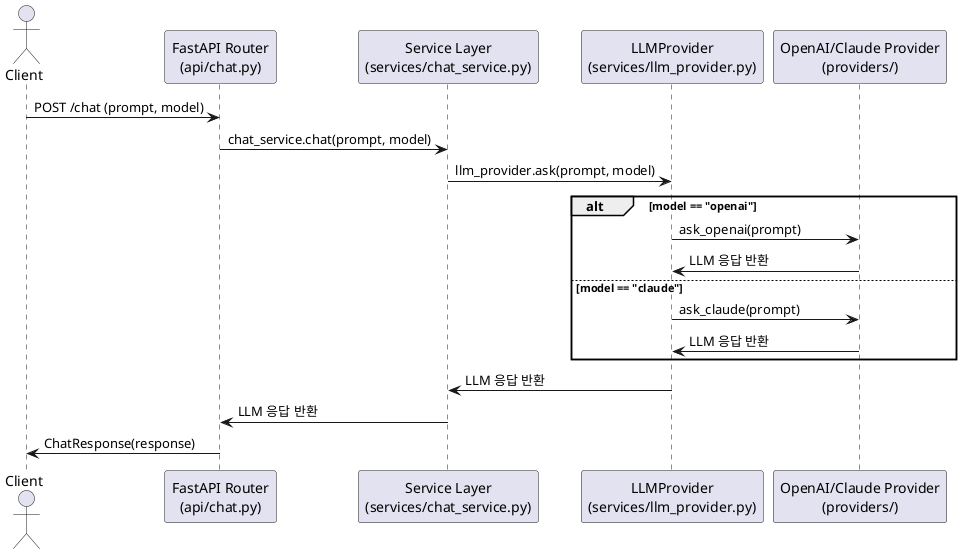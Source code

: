 @startuml
actor Client
participant "FastAPI Router\n(api/chat.py)" as Router
participant "Service Layer\n(services/chat_service.py)" as Service
participant "LLMProvider\n(services/llm_provider.py)" as Provider
participant "OpenAI/Claude Provider\n(providers/)" as LLM

Client -> Router : POST /chat (prompt, model)
Router -> Service : chat_service.chat(prompt, model)
Service -> Provider : llm_provider.ask(prompt, model)
alt model == "openai"
    Provider -> LLM : ask_openai(prompt)
    LLM -> Provider : LLM 응답 반환
else model == "claude"
    Provider -> LLM : ask_claude(prompt)
    LLM -> Provider : LLM 응답 반환
end
Provider -> Service : LLM 응답 반환
Service -> Router : LLM 응답 반환
Router -> Client : ChatResponse(response)
@enduml
